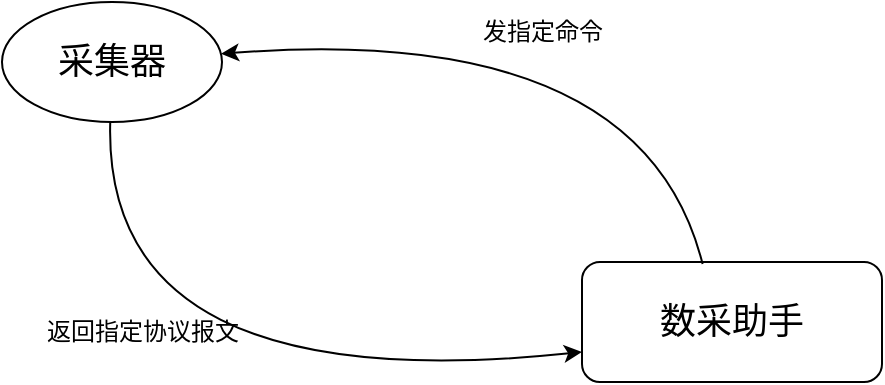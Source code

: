 <mxfile version="27.0.9">
  <diagram name="第 1 页" id="l-hr1Tq7zodwIaVYzc8r">
    <mxGraphModel dx="1185" dy="571" grid="1" gridSize="10" guides="0" tooltips="1" connect="1" arrows="1" fold="1" page="1" pageScale="1" pageWidth="827" pageHeight="1169" math="0" shadow="0">
      <root>
        <mxCell id="0" />
        <mxCell id="1" parent="0" />
        <mxCell id="AQ1igozTMxPZnZ7Eb2s4-2" value="&lt;font style=&quot;font-size: 18px;&quot;&gt;采集器&lt;/font&gt;" style="ellipse;whiteSpace=wrap;html=1;" parent="1" vertex="1">
          <mxGeometry x="190" y="50" width="110" height="60" as="geometry" />
        </mxCell>
        <mxCell id="AQ1igozTMxPZnZ7Eb2s4-4" value="&lt;font style=&quot;font-size: 18px;&quot;&gt;数采助手&lt;/font&gt;" style="rounded=1;whiteSpace=wrap;html=1;" parent="1" vertex="1">
          <mxGeometry x="480" y="180" width="150" height="60" as="geometry" />
        </mxCell>
        <mxCell id="AQ1igozTMxPZnZ7Eb2s4-5" value="" style="curved=1;endArrow=classic;html=1;rounded=0;exitX=0.402;exitY=0.017;exitDx=0;exitDy=0;exitPerimeter=0;" parent="1" source="AQ1igozTMxPZnZ7Eb2s4-4" target="AQ1igozTMxPZnZ7Eb2s4-2" edge="1">
          <mxGeometry width="50" height="50" relative="1" as="geometry">
            <mxPoint x="510" y="110" as="sourcePoint" />
            <mxPoint x="560" y="60" as="targetPoint" />
            <Array as="points">
              <mxPoint x="510" y="60" />
            </Array>
          </mxGeometry>
        </mxCell>
        <mxCell id="AQ1igozTMxPZnZ7Eb2s4-11" value="" style="curved=1;endArrow=classic;html=1;rounded=0;entryX=0;entryY=0.75;entryDx=0;entryDy=0;" parent="1" source="AQ1igozTMxPZnZ7Eb2s4-2" target="AQ1igozTMxPZnZ7Eb2s4-4" edge="1">
          <mxGeometry width="50" height="50" relative="1" as="geometry">
            <mxPoint x="280" y="240" as="sourcePoint" />
            <mxPoint x="330" y="190" as="targetPoint" />
            <Array as="points">
              <mxPoint x="240" y="250" />
            </Array>
          </mxGeometry>
        </mxCell>
        <mxCell id="AQ1igozTMxPZnZ7Eb2s4-12" value="发指定命令" style="text;html=1;align=center;verticalAlign=middle;resizable=0;points=[];autosize=1;strokeColor=none;fillColor=none;" parent="1" vertex="1">
          <mxGeometry x="420" y="50" width="80" height="30" as="geometry" />
        </mxCell>
        <mxCell id="AQ1igozTMxPZnZ7Eb2s4-13" value="返回指定协议报文" style="text;html=1;align=center;verticalAlign=middle;resizable=0;points=[];autosize=1;strokeColor=none;fillColor=none;" parent="1" vertex="1">
          <mxGeometry x="200" y="200" width="120" height="30" as="geometry" />
        </mxCell>
      </root>
    </mxGraphModel>
  </diagram>
</mxfile>
